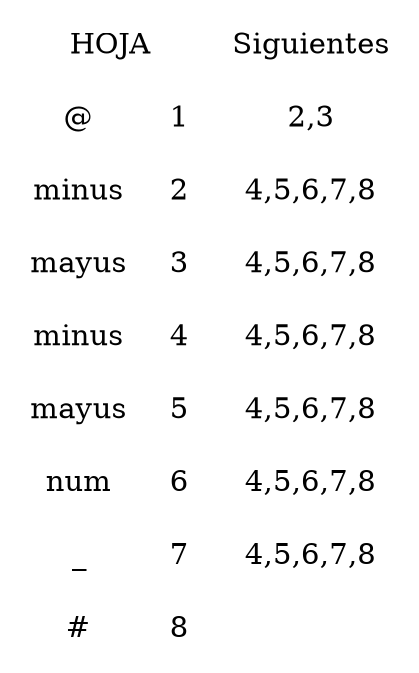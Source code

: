 digraph grafica{
rankdir=LR;
forcelabels= true;
node [shape = plain];
nodo32 [label = <<table border = '0' cellboder = '1' cellspacing='0' cellpadding='10'>
<tr>
<td COLSPAN='2'>HOJA</td>
<td>Siguientes</td>
</tr>
<tr>
<td>@</td>
<td>1</td>
<td>2,3</td>
</tr>
<tr>
<td>minus</td>
<td>2</td>
<td>4,5,6,7,8</td>
</tr>
<tr>
<td>mayus</td>
<td>3</td>
<td>4,5,6,7,8</td>
</tr>
<tr>
<td>minus</td>
<td>4</td>
<td>4,5,6,7,8</td>
</tr>
<tr>
<td>mayus</td>
<td>5</td>
<td>4,5,6,7,8</td>
</tr>
<tr>
<td>num</td>
<td>6</td>
<td>4,5,6,7,8</td>
</tr>
<tr>
<td>_</td>
<td>7</td>
<td>4,5,6,7,8</td>
</tr>
<tr>
<td>#</td>
<td>8</td>
<td></td>
</tr>
</table>>];

}